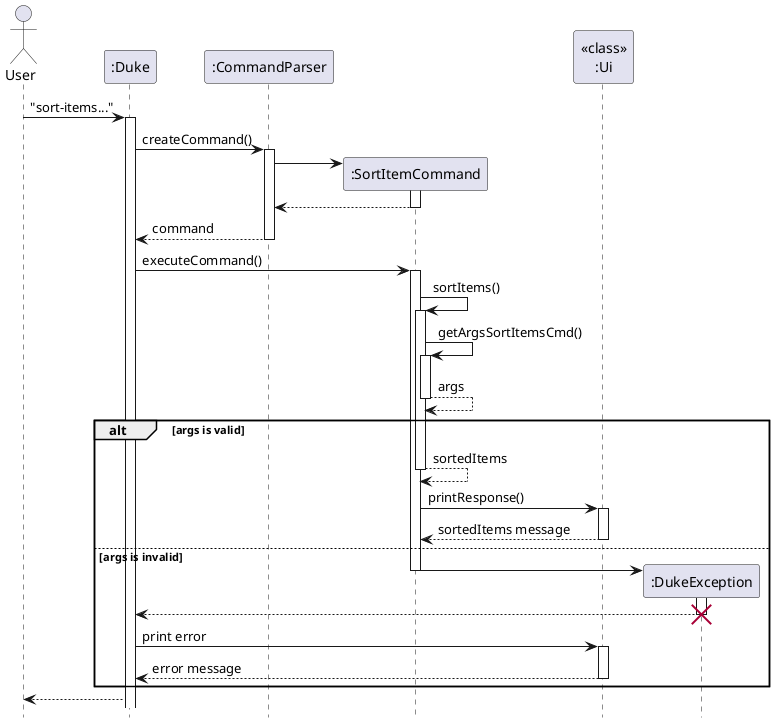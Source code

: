 @startuml
hide footbox
Actor User
"User" -> ":Duke": "sort-items..."
activate ":Duke"
":Duke" -> ":CommandParser": createCommand()
activate ":CommandParser"
":CommandParser" -> ":SortItemCommand"**
activate ":SortItemCommand"
return
":CommandParser" --> ":Duke": command
deactivate
":Duke" -> ":SortItemCommand" : executeCommand()
activate ":SortItemCommand"
":SortItemCommand" -> ":SortItemCommand": sortItems()
activate ":SortItemCommand"
":SortItemCommand" -> ":SortItemCommand": getArgsSortItemsCmd()
activate ":SortItemCommand"
return args
alt args is valid
    return sortedItems
    ":SortItemCommand" -> "<<class>>\n:Ui": printResponse()
    activate "<<class>>\n:Ui"
    return sortedItems message
else args is invalid
    ":SortItemCommand" -> ":DukeException"**
     activate ":DukeException"
     deactivate ":SortItemCommand"
     ":DukeException" --> ":Duke"
     deactivate ":DukeException"
     destroy ":DukeException"
     ":Duke" -> "<<class>>\n:Ui" : print error
     activate "<<class>>\n:Ui"
     "<<class>>\n:Ui" --> ":Duke" : error message
     deactivate "<<class>>\n:Ui"
end
":Duke" --> "User"
@enduml